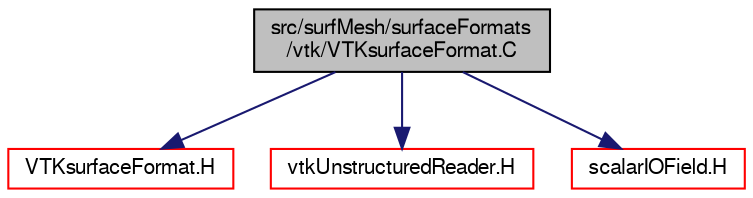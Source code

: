 digraph "src/surfMesh/surfaceFormats/vtk/VTKsurfaceFormat.C"
{
  bgcolor="transparent";
  edge [fontname="FreeSans",fontsize="10",labelfontname="FreeSans",labelfontsize="10"];
  node [fontname="FreeSans",fontsize="10",shape=record];
  Node0 [label="src/surfMesh/surfaceFormats\l/vtk/VTKsurfaceFormat.C",height=0.2,width=0.4,color="black", fillcolor="grey75", style="filled", fontcolor="black"];
  Node0 -> Node1 [color="midnightblue",fontsize="10",style="solid",fontname="FreeSans"];
  Node1 [label="VTKsurfaceFormat.H",height=0.2,width=0.4,color="red",URL="$a15236.html"];
  Node0 -> Node183 [color="midnightblue",fontsize="10",style="solid",fontname="FreeSans"];
  Node183 [label="vtkUnstructuredReader.H",height=0.2,width=0.4,color="red",URL="$a01181.html"];
  Node0 -> Node206 [color="midnightblue",fontsize="10",style="solid",fontname="FreeSans"];
  Node206 [label="scalarIOField.H",height=0.2,width=0.4,color="red",URL="$a09668.html"];
}
